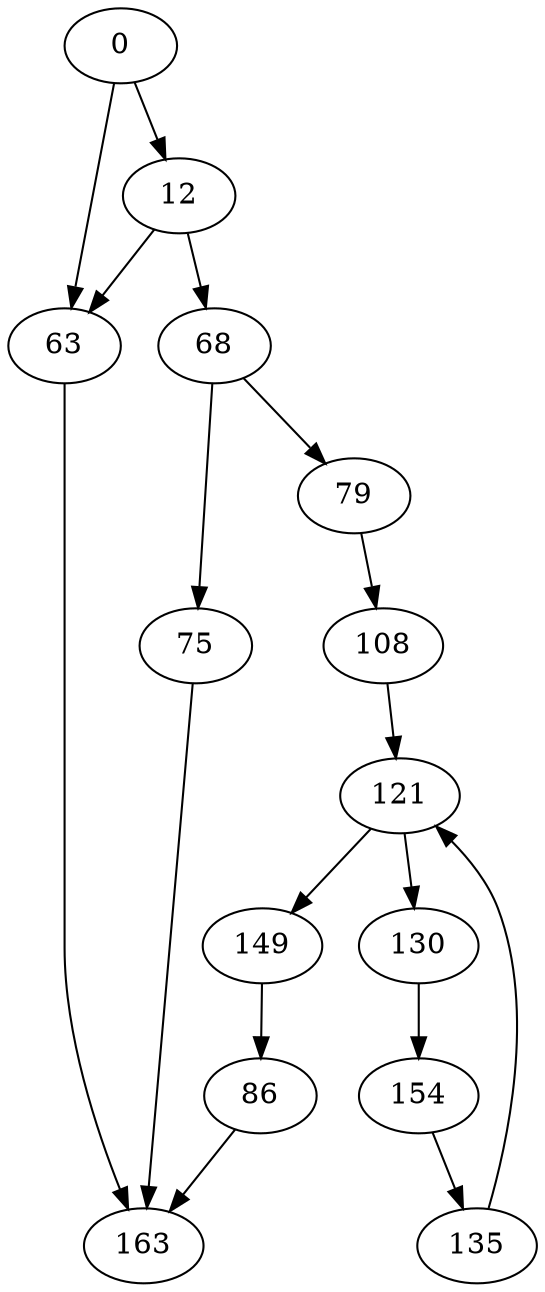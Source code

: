 digraph {
	0 [label=0]
	12 [label=12]
	63 [label=63]
	68 [label=68]
	75 [label=75]
	79 [label=79]
	86 [label=86]
	108 [label=108]
	121 [label=121]
	130 [label=130]
	135 [label=135]
	149 [label=149]
	154 [label=154]
	163 [label=163]
	0 -> 12
	0 -> 63
	12 -> 68
	12 -> 63
	63 -> 163
	68 -> 75
	68 -> 79
	75 -> 163
	79 -> 108
	86 -> 163
	108 -> 121
	121 -> 130
	121 -> 149
	130 -> 154
	135 -> 121
	149 -> 86
	154 -> 135
}
